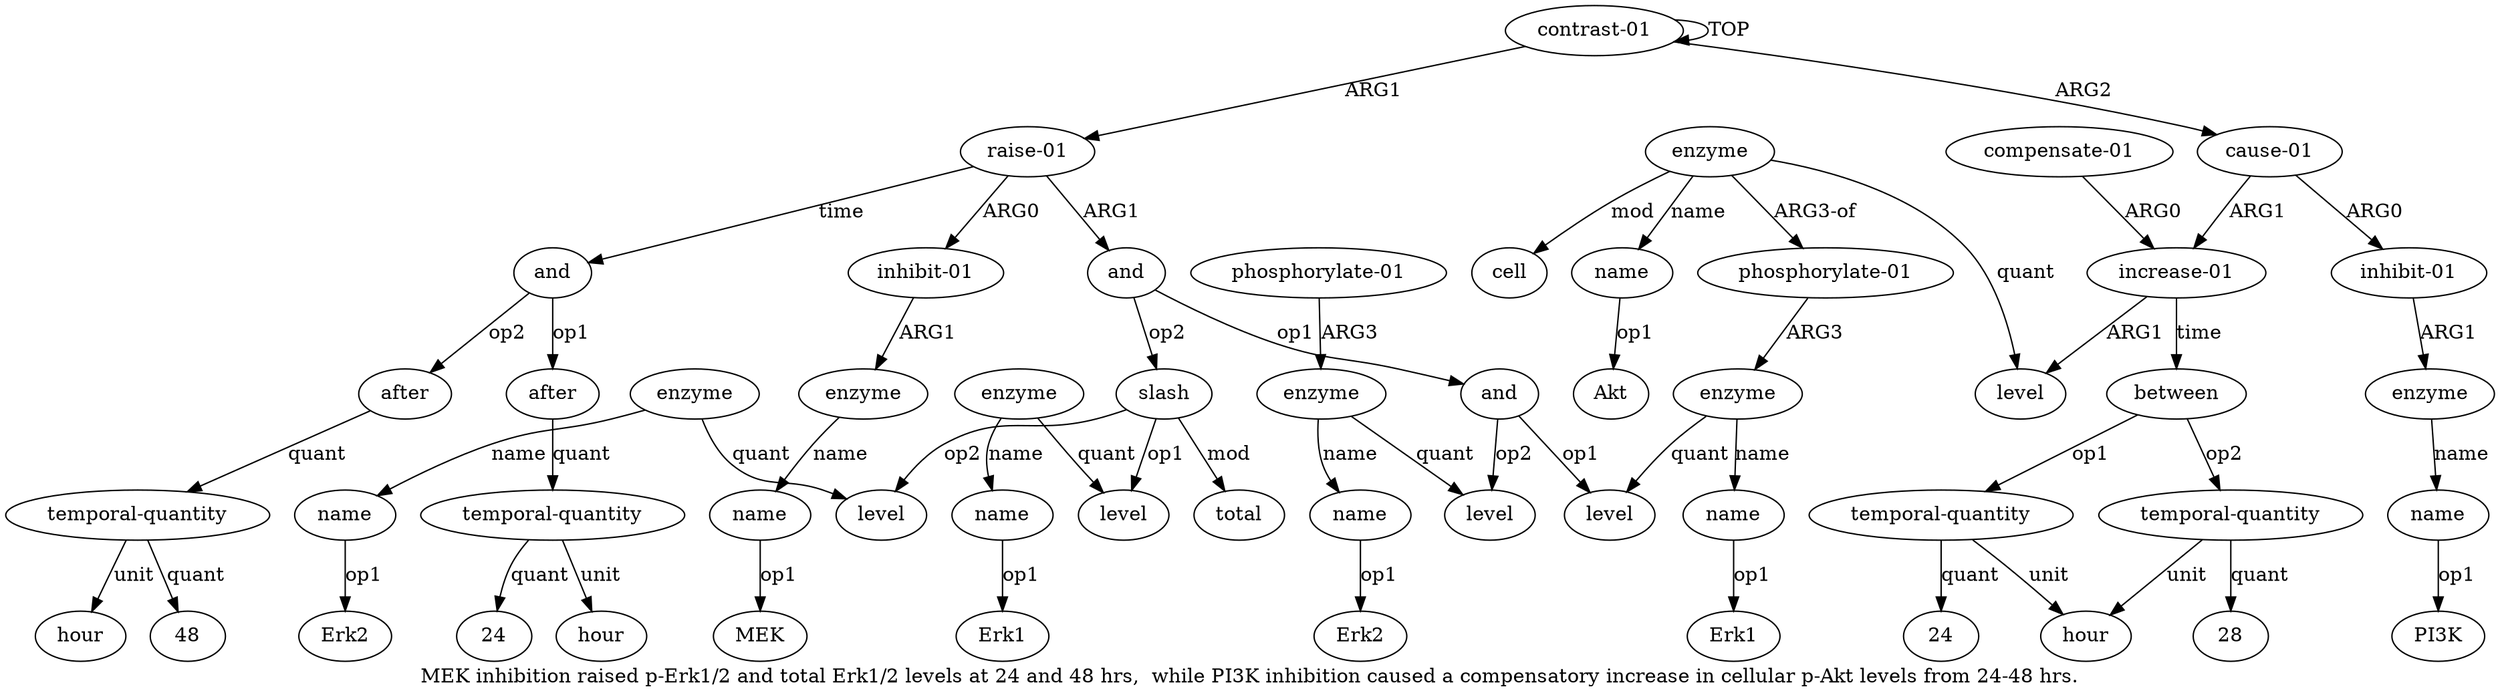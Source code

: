 digraph  {
	graph [label="MEK inhibition raised p-Erk1/2 and total Erk1/2 levels at 24 and 48 hrs,  while PI3K inhibition caused a compensatory increase in \
cellular p-Akt levels from 24-48 hrs."];
	node [label="\N"];
	a20	 [color=black,
		gold_ind=20,
		gold_label=enzyme,
		label=enzyme,
		test_ind=20,
		test_label=enzyme];
	a21	 [color=black,
		gold_ind=21,
		gold_label=name,
		label=name,
		test_ind=21,
		test_label=name];
	a20 -> a21 [key=0,
	color=black,
	gold_label=name,
	label=name,
	test_label=name];
a19 [color=black,
	gold_ind=19,
	gold_label=level,
	label=level,
	test_ind=19,
	test_label=level];
a20 -> a19 [key=0,
color=black,
gold_label=quant,
label=quant,
test_label=quant];
"a21 Erk2" [color=black,
gold_ind=-1,
gold_label=Erk2,
label=Erk2,
test_ind=-1,
test_label=Erk2];
a21 -> "a21 Erk2" [key=0,
color=black,
gold_label=op1,
label=op1,
test_label=op1];
a22 [color=black,
gold_ind=22,
gold_label=total,
label=total,
test_ind=22,
test_label=total];
a23 [color=black,
gold_ind=23,
gold_label=and,
label=and,
test_ind=23,
test_label=and];
a24 [color=black,
gold_ind=24,
gold_label=after,
label=after,
test_ind=24,
test_label=after];
a23 -> a24 [key=0,
color=black,
gold_label=op1,
label=op1,
test_label=op1];
a27 [color=black,
gold_ind=27,
gold_label=after,
label=after,
test_ind=27,
test_label=after];
a23 -> a27 [key=0,
color=black,
gold_label=op2,
label=op2,
test_label=op2];
a25 [color=black,
gold_ind=25,
gold_label="temporal-quantity",
label="temporal-quantity",
test_ind=25,
test_label="temporal-quantity"];
a24 -> a25 [key=0,
color=black,
gold_label=quant,
label=quant,
test_label=quant];
a26 [color=black,
gold_ind=26,
gold_label=hour,
label=hour,
test_ind=26,
test_label=hour];
a25 -> a26 [key=0,
color=black,
gold_label=unit,
label=unit,
test_label=unit];
"a25 24" [color=black,
gold_ind=-1,
gold_label=24,
label=24,
test_ind=-1,
test_label=24];
a25 -> "a25 24" [key=0,
color=black,
gold_label=quant,
label=quant,
test_label=quant];
a28 [color=black,
gold_ind=28,
gold_label="temporal-quantity",
label="temporal-quantity",
test_ind=28,
test_label="temporal-quantity"];
a27 -> a28 [key=0,
color=black,
gold_label=quant,
label=quant,
test_label=quant];
a29 [color=black,
gold_ind=29,
gold_label=hour,
label=hour,
test_ind=29,
test_label=hour];
a28 -> a29 [key=0,
color=black,
gold_label=unit,
label=unit,
test_label=unit];
"a28 48" [color=black,
gold_ind=-1,
gold_label=48,
label=48,
test_ind=-1,
test_label=48];
a28 -> "a28 48" [key=0,
color=black,
gold_label=quant,
label=quant,
test_label=quant];
a31 [color=black,
gold_ind=31,
gold_label="inhibit-01",
label="inhibit-01",
test_ind=31,
test_label="inhibit-01"];
a32 [color=black,
gold_ind=32,
gold_label=enzyme,
label=enzyme,
test_ind=32,
test_label=enzyme];
a31 -> a32 [key=0,
color=black,
gold_label=ARG1,
label=ARG1,
test_label=ARG1];
a30 [color=black,
gold_ind=30,
gold_label="cause-01",
label="cause-01",
test_ind=30,
test_label="cause-01"];
a30 -> a31 [key=0,
color=black,
gold_label=ARG0,
label=ARG0,
test_label=ARG0];
a34 [color=black,
gold_ind=34,
gold_label="increase-01",
label="increase-01",
test_ind=34,
test_label="increase-01"];
a30 -> a34 [key=0,
color=black,
gold_label=ARG1,
label=ARG1,
test_label=ARG1];
"a9 Erk1" [color=black,
gold_ind=-1,
gold_label=Erk1,
label=Erk1,
test_ind=-1,
test_label=Erk1];
a37 [color=black,
gold_ind=37,
gold_label=name,
label=name,
test_ind=37,
test_label=name];
"a37 Akt" [color=black,
gold_ind=-1,
gold_label=Akt,
label=Akt,
test_ind=-1,
test_label=Akt];
a37 -> "a37 Akt" [key=0,
color=black,
gold_label=op1,
label=op1,
test_label=op1];
a36 [color=black,
gold_ind=36,
gold_label=enzyme,
label=enzyme,
test_ind=36,
test_label=enzyme];
a36 -> a37 [key=0,
color=black,
gold_label=name,
label=name,
test_label=name];
a35 [color=black,
gold_ind=35,
gold_label=level,
label=level,
test_ind=35,
test_label=level];
a36 -> a35 [key=0,
color=black,
gold_label=quant,
label=quant,
test_label=quant];
a10 [color=black,
gold_ind=10,
gold_label="phosphorylate-01",
label="phosphorylate-01",
test_ind=10,
test_label="phosphorylate-01"];
a36 -> a10 [key=0,
color=black,
gold_label="ARG3-of",
label="ARG3-of",
test_label="ARG3-of"];
a38 [color=black,
gold_ind=38,
gold_label=cell,
label=cell,
test_ind=38,
test_label=cell];
a36 -> a38 [key=0,
color=black,
gold_label=mod,
label=mod,
test_label=mod];
a33 [color=black,
gold_ind=33,
gold_label=name,
label=name,
test_ind=33,
test_label=name];
"a33 PI3K" [color=black,
gold_ind=-1,
gold_label=PI3K,
label=PI3K,
test_ind=-1,
test_label=PI3K];
a33 -> "a33 PI3K" [key=0,
color=black,
gold_label=op1,
label=op1,
test_label=op1];
a34 -> a35 [key=0,
color=black,
gold_label=ARG1,
label=ARG1,
test_label=ARG1];
a40 [color=black,
gold_ind=40,
gold_label=between,
label=between,
test_ind=40,
test_label=between];
a34 -> a40 [key=0,
color=black,
gold_label=time,
label=time,
test_label=time];
"a13 Erk2" [color=black,
gold_ind=-1,
gold_label=Erk2,
label=Erk2,
test_ind=-1,
test_label=Erk2];
a32 -> a33 [key=0,
color=black,
gold_label=name,
label=name,
test_label=name];
"a18 Erk1" [color=black,
gold_ind=-1,
gold_label=Erk1,
label=Erk1,
test_ind=-1,
test_label=Erk1];
a15 [color=black,
gold_ind=15,
gold_label=slash,
label=slash,
test_ind=15,
test_label=slash];
a15 -> a22 [key=0,
color=black,
gold_label=mod,
label=mod,
test_label=mod];
a16 [color=black,
gold_ind=16,
gold_label=level,
label=level,
test_ind=16,
test_label=level];
a15 -> a16 [key=0,
color=black,
gold_label=op1,
label=op1,
test_label=op1];
a15 -> a19 [key=0,
color=black,
gold_label=op2,
label=op2,
test_label=op2];
a14 [color=black,
gold_ind=14,
gold_label="phosphorylate-01",
label="phosphorylate-01",
test_ind=14,
test_label="phosphorylate-01"];
a12 [color=black,
gold_ind=12,
gold_label=enzyme,
label=enzyme,
test_ind=12,
test_label=enzyme];
a14 -> a12 [key=0,
color=black,
gold_label=ARG3,
label=ARG3,
test_label=ARG3];
a17 [color=black,
gold_ind=17,
gold_label=enzyme,
label=enzyme,
test_ind=17,
test_label=enzyme];
a17 -> a16 [key=0,
color=black,
gold_label=quant,
label=quant,
test_label=quant];
a18 [color=black,
gold_ind=18,
gold_label=name,
label=name,
test_ind=18,
test_label=name];
a17 -> a18 [key=0,
color=black,
gold_label=name,
label=name,
test_label=name];
a11 [color=black,
gold_ind=11,
gold_label=level,
label=level,
test_ind=11,
test_label=level];
a8 [color=black,
gold_ind=8,
gold_label=enzyme,
label=enzyme,
test_ind=8,
test_label=enzyme];
a10 -> a8 [key=0,
color=black,
gold_label=ARG3,
label=ARG3,
test_label=ARG3];
a13 [color=black,
gold_ind=13,
gold_label=name,
label=name,
test_ind=13,
test_label=name];
a13 -> "a13 Erk2" [key=0,
color=black,
gold_label=op1,
label=op1,
test_label=op1];
a12 -> a11 [key=0,
color=black,
gold_label=quant,
label=quant,
test_label=quant];
a12 -> a13 [key=0,
color=black,
gold_label=name,
label=name,
test_label=name];
a39 [color=black,
gold_ind=39,
gold_label="compensate-01",
label="compensate-01",
test_ind=39,
test_label="compensate-01"];
a39 -> a34 [key=0,
color=black,
gold_label=ARG0,
label=ARG0,
test_label=ARG0];
a18 -> "a18 Erk1" [key=0,
color=black,
gold_label=op1,
label=op1,
test_label=op1];
a1 [color=black,
gold_ind=1,
gold_label="raise-01",
label="raise-01",
test_ind=1,
test_label="raise-01"];
a1 -> a23 [key=0,
color=black,
gold_label=time,
label=time,
test_label=time];
a2 [color=black,
gold_ind=2,
gold_label="inhibit-01",
label="inhibit-01",
test_ind=2,
test_label="inhibit-01"];
a1 -> a2 [key=0,
color=black,
gold_label=ARG0,
label=ARG0,
test_label=ARG0];
a5 [color=black,
gold_ind=5,
gold_label=and,
label=and,
test_ind=5,
test_label=and];
a1 -> a5 [key=0,
color=black,
gold_label=ARG1,
label=ARG1,
test_label=ARG1];
a0 [color=black,
gold_ind=0,
gold_label="contrast-01",
label="contrast-01",
test_ind=0,
test_label="contrast-01"];
a0 -> a30 [key=0,
color=black,
gold_label=ARG2,
label=ARG2,
test_label=ARG2];
a0 -> a1 [key=0,
color=black,
gold_label=ARG1,
label=ARG1,
test_label=ARG1];
a0 -> a0 [key=0,
color=black,
gold_label=TOP,
label=TOP,
test_label=TOP];
a3 [color=black,
gold_ind=3,
gold_label=enzyme,
label=enzyme,
test_ind=3,
test_label=enzyme];
a4 [color=black,
gold_ind=4,
gold_label=name,
label=name,
test_ind=4,
test_label=name];
a3 -> a4 [key=0,
color=black,
gold_label=name,
label=name,
test_label=name];
a2 -> a3 [key=0,
color=black,
gold_label=ARG1,
label=ARG1,
test_label=ARG1];
a5 -> a15 [key=0,
color=black,
gold_label=op2,
label=op2,
test_label=op2];
a6 [color=black,
gold_ind=6,
gold_label=and,
label=and,
test_ind=6,
test_label=and];
a5 -> a6 [key=0,
color=black,
gold_label=op1,
label=op1,
test_label=op1];
"a4 MEK" [color=black,
gold_ind=-1,
gold_label=MEK,
label=MEK,
test_ind=-1,
test_label=MEK];
a4 -> "a4 MEK" [key=0,
color=black,
gold_label=op1,
label=op1,
test_label=op1];
a7 [color=black,
gold_ind=7,
gold_label=level,
label=level,
test_ind=7,
test_label=level];
a6 -> a11 [key=0,
color=black,
gold_label=op2,
label=op2,
test_label=op2];
a6 -> a7 [key=0,
color=black,
gold_label=op1,
label=op1,
test_label=op1];
a9 [color=black,
gold_ind=9,
gold_label=name,
label=name,
test_ind=9,
test_label=name];
a9 -> "a9 Erk1" [key=0,
color=black,
gold_label=op1,
label=op1,
test_label=op1];
a8 -> a7 [key=0,
color=black,
gold_label=quant,
label=quant,
test_label=quant];
a8 -> a9 [key=0,
color=black,
gold_label=name,
label=name,
test_label=name];
"a41 24" [color=black,
gold_ind=-1,
gold_label=24,
label=24,
test_ind=-1,
test_label=24];
"a43 28" [color=black,
gold_ind=-1,
gold_label=28,
label=28,
test_ind=-1,
test_label=28];
a42 [color=black,
gold_ind=42,
gold_label=hour,
label=hour,
test_ind=42,
test_label=hour];
a43 [color=black,
gold_ind=43,
gold_label="temporal-quantity",
label="temporal-quantity",
test_ind=43,
test_label="temporal-quantity"];
a43 -> "a43 28" [key=0,
color=black,
gold_label=quant,
label=quant,
test_label=quant];
a43 -> a42 [key=0,
color=black,
gold_label=unit,
label=unit,
test_label=unit];
a40 -> a43 [key=0,
color=black,
gold_label=op2,
label=op2,
test_label=op2];
a41 [color=black,
gold_ind=41,
gold_label="temporal-quantity",
label="temporal-quantity",
test_ind=41,
test_label="temporal-quantity"];
a40 -> a41 [key=0,
color=black,
gold_label=op1,
label=op1,
test_label=op1];
a41 -> "a41 24" [key=0,
color=black,
gold_label=quant,
label=quant,
test_label=quant];
a41 -> a42 [key=0,
color=black,
gold_label=unit,
label=unit,
test_label=unit];
}
